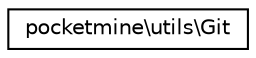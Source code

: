 digraph "Graphical Class Hierarchy"
{
 // INTERACTIVE_SVG=YES
 // LATEX_PDF_SIZE
  edge [fontname="Helvetica",fontsize="10",labelfontname="Helvetica",labelfontsize="10"];
  node [fontname="Helvetica",fontsize="10",shape=record];
  rankdir="LR";
  Node0 [label="pocketmine\\utils\\Git",height=0.2,width=0.4,color="black", fillcolor="white", style="filled",URL="$d1/db8/classpocketmine_1_1utils_1_1_git.html",tooltip=" "];
}
